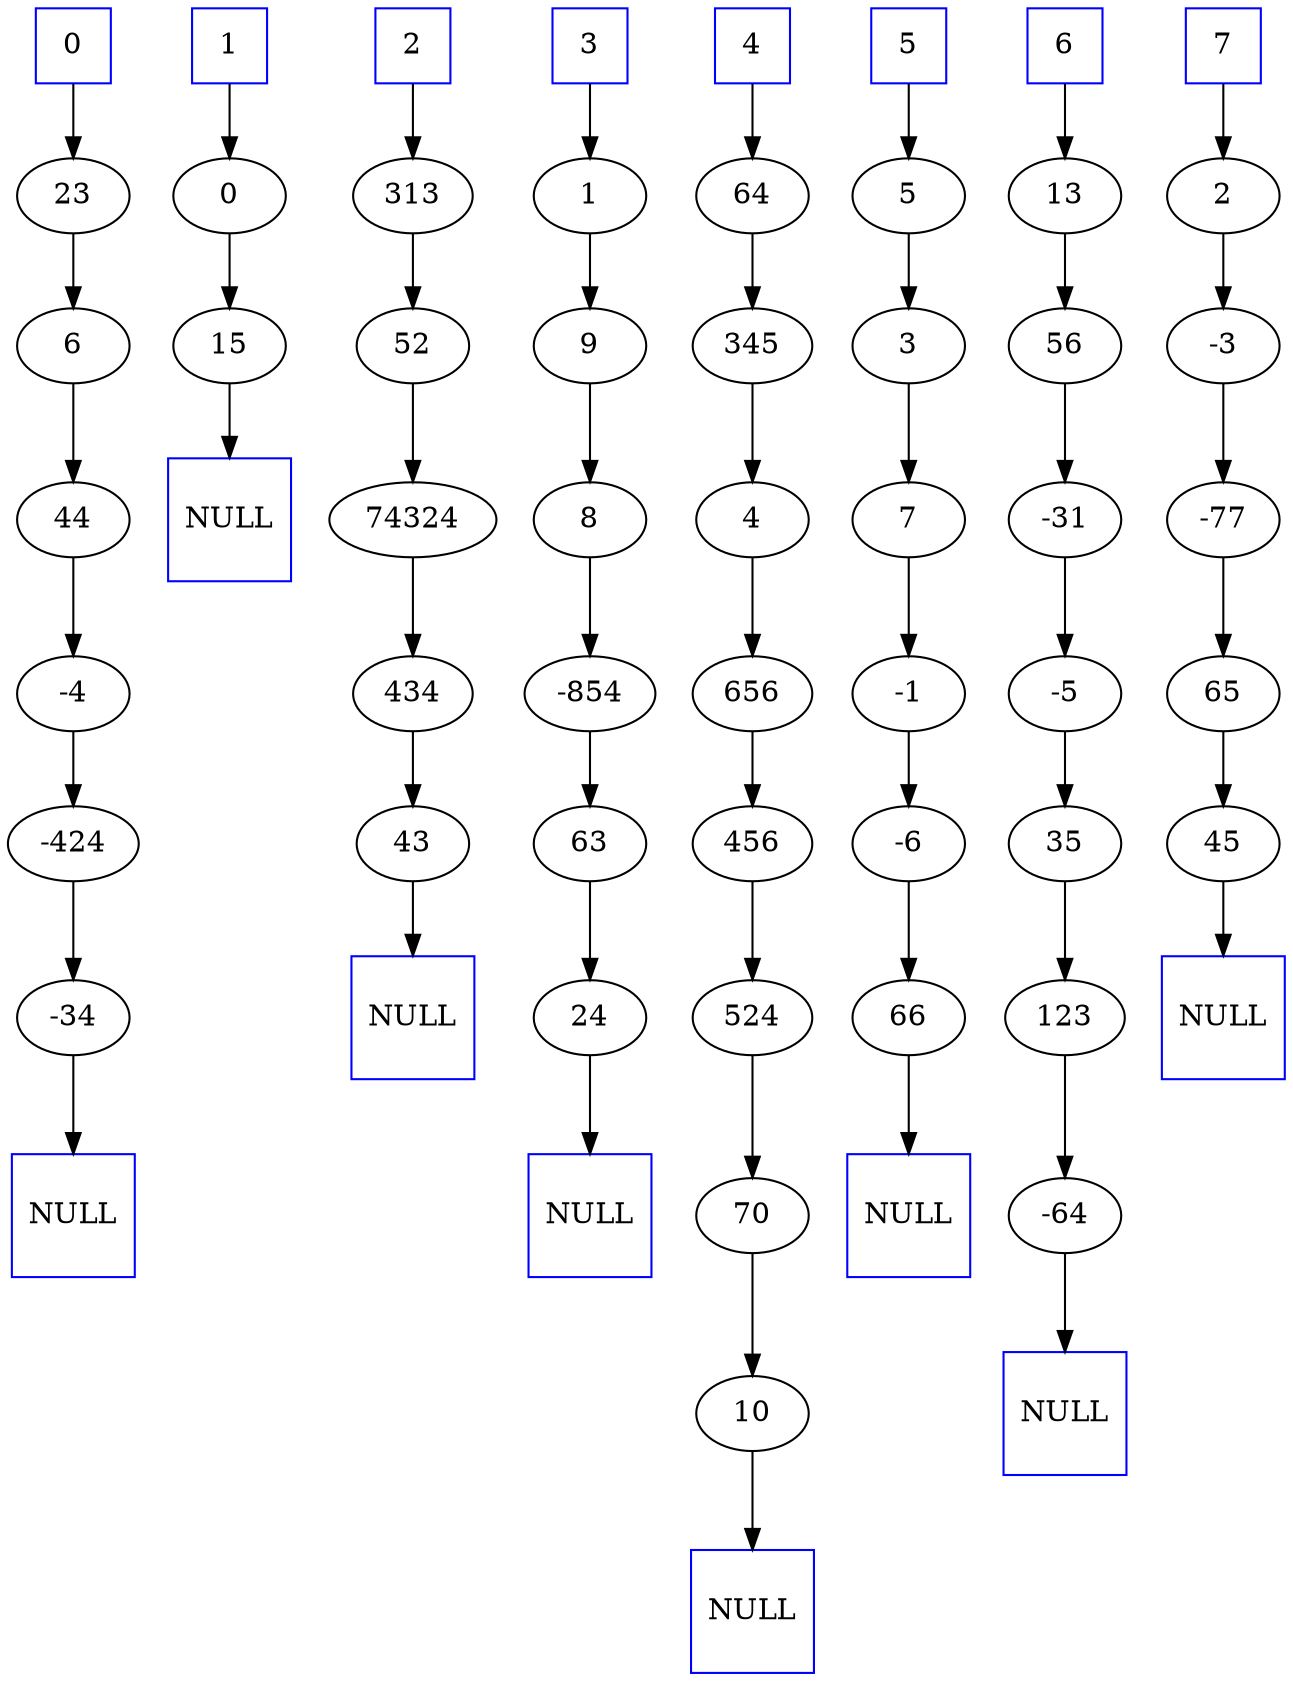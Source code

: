 digraph TREE {
rankdir="UD";
T0[label=0,shape=square,color=blue];
L0[label=NULL,shape=square,color=blue];
T0 -> 23 -> 6 -> 44 -> -4 -> -424 -> -34 -> L0;
T1[label=1,shape=square,color=blue];
L1[label=NULL,shape=square,color=blue];
T1 -> 0 -> 15 -> L1;
T2[label=2,shape=square,color=blue];
L2[label=NULL,shape=square,color=blue];
T2 -> 313 -> 52 -> 74324 -> 434 -> 43 -> L2;
T3[label=3,shape=square,color=blue];
L3[label=NULL,shape=square,color=blue];
T3 -> 1 -> 9 -> 8 -> -854 -> 63 -> 24 -> L3;
T4[label=4,shape=square,color=blue];
L4[label=NULL,shape=square,color=blue];
T4 -> 64 -> 345 -> 4 -> 656 -> 456 -> 524 -> 70 -> 10 -> L4;
T5[label=5,shape=square,color=blue];
L5[label=NULL,shape=square,color=blue];
T5 -> 5 -> 3 -> 7 -> -1 -> -6 -> 66 -> L5;
T6[label=6,shape=square,color=blue];
L6[label=NULL,shape=square,color=blue];
T6 -> 13 -> 56 -> -31 -> -5 -> 35 -> 123 -> -64 -> L6;
T7[label=7,shape=square,color=blue];
L7[label=NULL,shape=square,color=blue];
T7 -> 2 -> -3 -> -77 -> 65 -> 45 -> L7;
}
